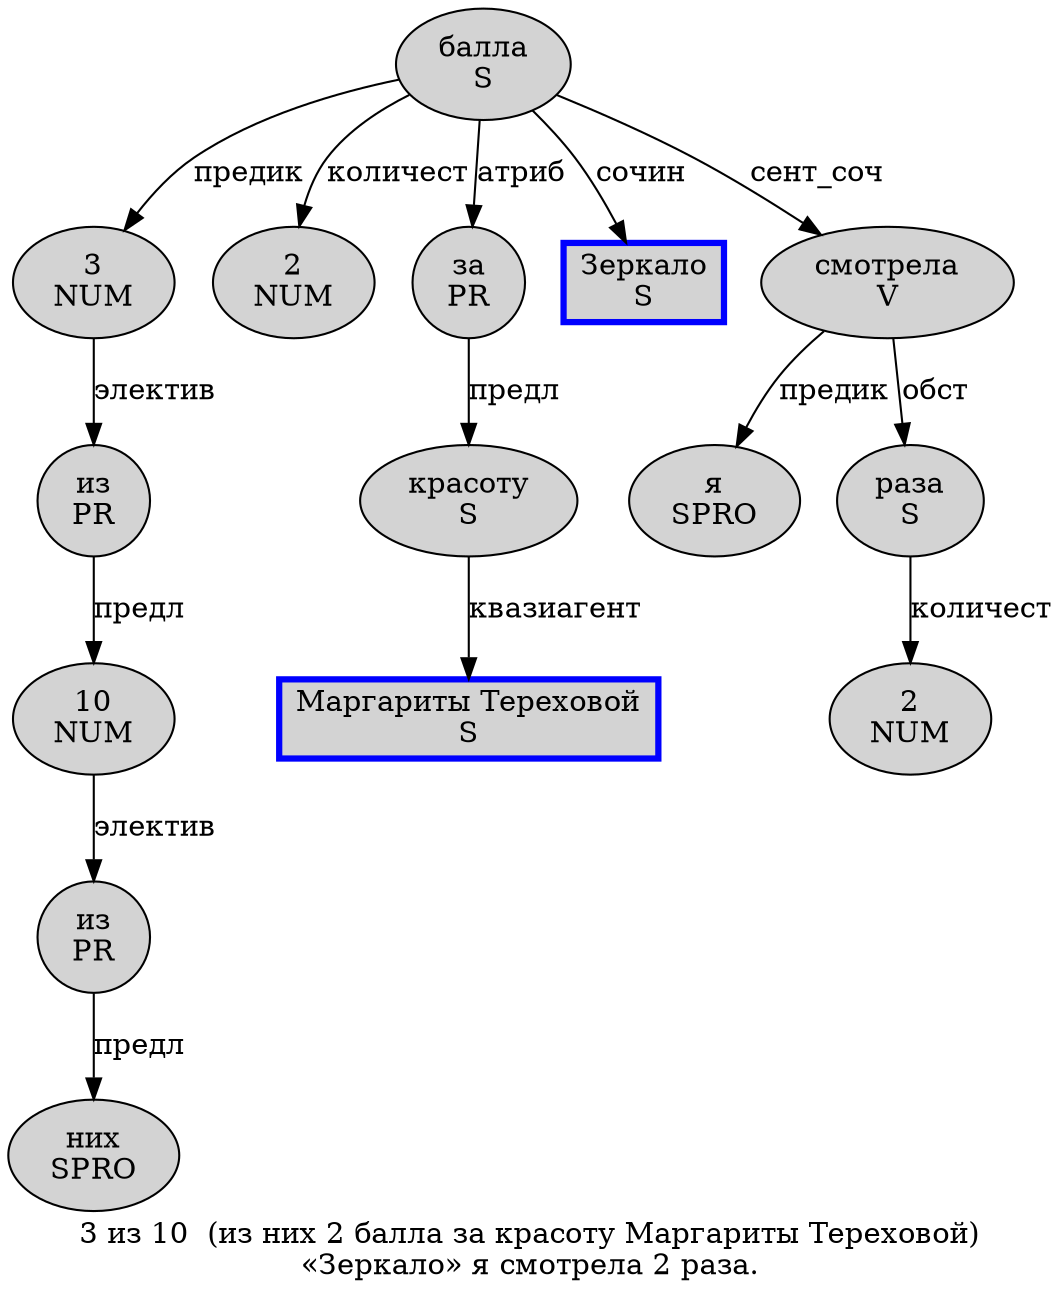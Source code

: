 digraph SENTENCE_2488 {
	graph [label="3 из 10  (из них 2 балла за красоту Маргариты Тереховой)
«Зеркало» я смотрела 2 раза."]
	node [style=filled]
		0 [label="3
NUM" color="" fillcolor=lightgray penwidth=1 shape=ellipse]
		1 [label="из
PR" color="" fillcolor=lightgray penwidth=1 shape=ellipse]
		2 [label="10
NUM" color="" fillcolor=lightgray penwidth=1 shape=ellipse]
		4 [label="из
PR" color="" fillcolor=lightgray penwidth=1 shape=ellipse]
		5 [label="них
SPRO" color="" fillcolor=lightgray penwidth=1 shape=ellipse]
		6 [label="2
NUM" color="" fillcolor=lightgray penwidth=1 shape=ellipse]
		7 [label="балла
S" color="" fillcolor=lightgray penwidth=1 shape=ellipse]
		8 [label="за
PR" color="" fillcolor=lightgray penwidth=1 shape=ellipse]
		9 [label="красоту
S" color="" fillcolor=lightgray penwidth=1 shape=ellipse]
		10 [label="Маргариты Тереховой
S" color=blue fillcolor=lightgray penwidth=3 shape=box]
		13 [label="Зеркало
S" color=blue fillcolor=lightgray penwidth=3 shape=box]
		15 [label="я
SPRO" color="" fillcolor=lightgray penwidth=1 shape=ellipse]
		16 [label="смотрела
V" color="" fillcolor=lightgray penwidth=1 shape=ellipse]
		17 [label="2
NUM" color="" fillcolor=lightgray penwidth=1 shape=ellipse]
		18 [label="раза
S" color="" fillcolor=lightgray penwidth=1 shape=ellipse]
			4 -> 5 [label="предл"]
			2 -> 4 [label="электив"]
			1 -> 2 [label="предл"]
			7 -> 0 [label="предик"]
			7 -> 6 [label="количест"]
			7 -> 8 [label="атриб"]
			7 -> 13 [label="сочин"]
			7 -> 16 [label="сент_соч"]
			9 -> 10 [label="квазиагент"]
			16 -> 15 [label="предик"]
			16 -> 18 [label="обст"]
			0 -> 1 [label="электив"]
			8 -> 9 [label="предл"]
			18 -> 17 [label="количест"]
}